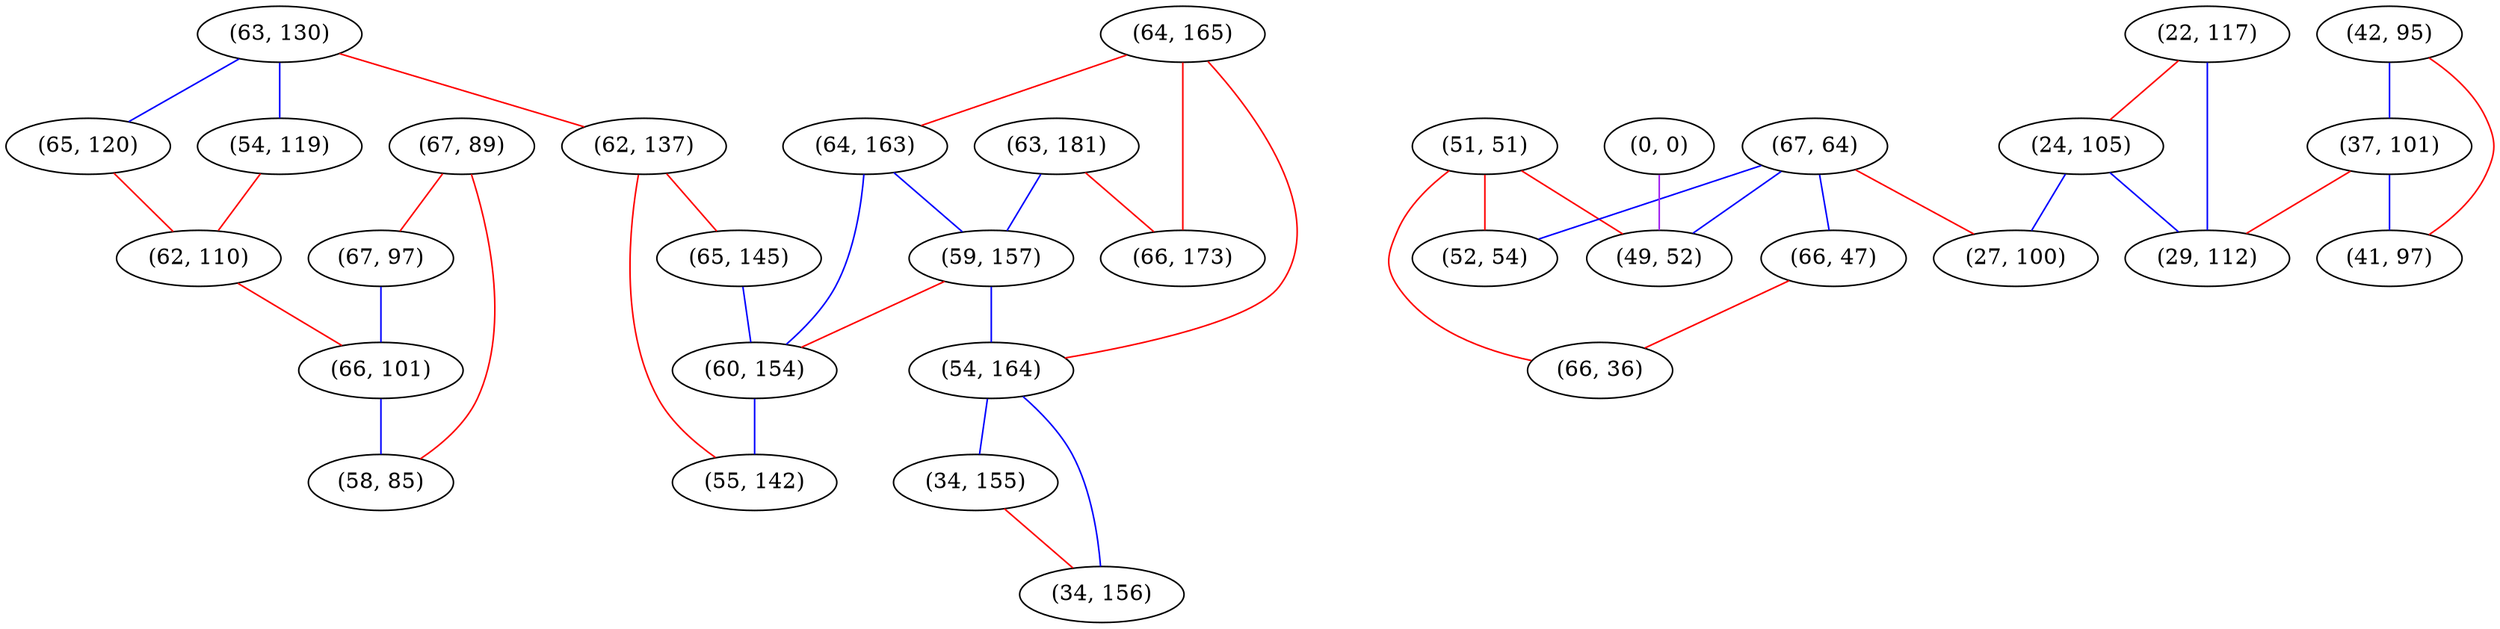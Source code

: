 graph "" {
"(67, 89)";
"(51, 51)";
"(67, 64)";
"(63, 130)";
"(66, 47)";
"(63, 181)";
"(66, 36)";
"(22, 117)";
"(52, 54)";
"(42, 95)";
"(65, 120)";
"(37, 101)";
"(64, 165)";
"(64, 163)";
"(59, 157)";
"(24, 105)";
"(0, 0)";
"(54, 119)";
"(41, 97)";
"(62, 110)";
"(62, 137)";
"(67, 97)";
"(65, 145)";
"(49, 52)";
"(54, 164)";
"(66, 173)";
"(60, 154)";
"(34, 155)";
"(34, 156)";
"(55, 142)";
"(27, 100)";
"(66, 101)";
"(29, 112)";
"(58, 85)";
"(67, 89)" -- "(58, 85)"  [color=red, key=0, weight=1];
"(67, 89)" -- "(67, 97)"  [color=red, key=0, weight=1];
"(51, 51)" -- "(52, 54)"  [color=red, key=0, weight=1];
"(51, 51)" -- "(49, 52)"  [color=red, key=0, weight=1];
"(51, 51)" -- "(66, 36)"  [color=red, key=0, weight=1];
"(67, 64)" -- "(66, 47)"  [color=blue, key=0, weight=3];
"(67, 64)" -- "(27, 100)"  [color=red, key=0, weight=1];
"(67, 64)" -- "(52, 54)"  [color=blue, key=0, weight=3];
"(67, 64)" -- "(49, 52)"  [color=blue, key=0, weight=3];
"(63, 130)" -- "(62, 137)"  [color=red, key=0, weight=1];
"(63, 130)" -- "(54, 119)"  [color=blue, key=0, weight=3];
"(63, 130)" -- "(65, 120)"  [color=blue, key=0, weight=3];
"(66, 47)" -- "(66, 36)"  [color=red, key=0, weight=1];
"(63, 181)" -- "(66, 173)"  [color=red, key=0, weight=1];
"(63, 181)" -- "(59, 157)"  [color=blue, key=0, weight=3];
"(22, 117)" -- "(24, 105)"  [color=red, key=0, weight=1];
"(22, 117)" -- "(29, 112)"  [color=blue, key=0, weight=3];
"(42, 95)" -- "(41, 97)"  [color=red, key=0, weight=1];
"(42, 95)" -- "(37, 101)"  [color=blue, key=0, weight=3];
"(65, 120)" -- "(62, 110)"  [color=red, key=0, weight=1];
"(37, 101)" -- "(41, 97)"  [color=blue, key=0, weight=3];
"(37, 101)" -- "(29, 112)"  [color=red, key=0, weight=1];
"(64, 165)" -- "(54, 164)"  [color=red, key=0, weight=1];
"(64, 165)" -- "(66, 173)"  [color=red, key=0, weight=1];
"(64, 165)" -- "(64, 163)"  [color=red, key=0, weight=1];
"(64, 163)" -- "(60, 154)"  [color=blue, key=0, weight=3];
"(64, 163)" -- "(59, 157)"  [color=blue, key=0, weight=3];
"(59, 157)" -- "(60, 154)"  [color=red, key=0, weight=1];
"(59, 157)" -- "(54, 164)"  [color=blue, key=0, weight=3];
"(24, 105)" -- "(27, 100)"  [color=blue, key=0, weight=3];
"(24, 105)" -- "(29, 112)"  [color=blue, key=0, weight=3];
"(0, 0)" -- "(49, 52)"  [color=purple, key=0, weight=4];
"(54, 119)" -- "(62, 110)"  [color=red, key=0, weight=1];
"(62, 110)" -- "(66, 101)"  [color=red, key=0, weight=1];
"(62, 137)" -- "(55, 142)"  [color=red, key=0, weight=1];
"(62, 137)" -- "(65, 145)"  [color=red, key=0, weight=1];
"(67, 97)" -- "(66, 101)"  [color=blue, key=0, weight=3];
"(65, 145)" -- "(60, 154)"  [color=blue, key=0, weight=3];
"(54, 164)" -- "(34, 155)"  [color=blue, key=0, weight=3];
"(54, 164)" -- "(34, 156)"  [color=blue, key=0, weight=3];
"(60, 154)" -- "(55, 142)"  [color=blue, key=0, weight=3];
"(34, 155)" -- "(34, 156)"  [color=red, key=0, weight=1];
"(66, 101)" -- "(58, 85)"  [color=blue, key=0, weight=3];
}
